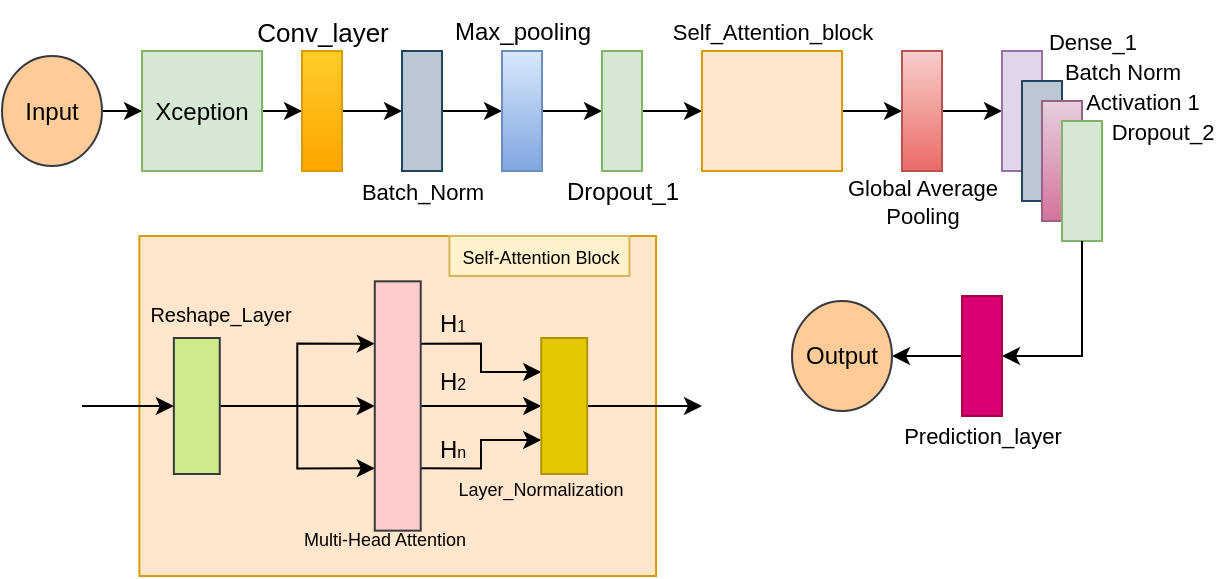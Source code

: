 <mxfile version="26.0.15">
  <diagram name="Página-1" id="OUvSx0ytf1Gtp88yKkC7">
    <mxGraphModel dx="875" dy="442" grid="1" gridSize="10" guides="1" tooltips="1" connect="1" arrows="1" fold="1" page="1" pageScale="1" pageWidth="827" pageHeight="1169" math="0" shadow="0">
      <root>
        <mxCell id="0" />
        <mxCell id="1" parent="0" />
        <mxCell id="hjMZUIRPKMjVyPimiMRc-18" value="" style="edgeStyle=orthogonalEdgeStyle;rounded=0;orthogonalLoop=1;jettySize=auto;html=1;" parent="1" source="hjMZUIRPKMjVyPimiMRc-2" target="hjMZUIRPKMjVyPimiMRc-3" edge="1">
          <mxGeometry relative="1" as="geometry" />
        </mxCell>
        <mxCell id="hjMZUIRPKMjVyPimiMRc-2" value="Input" style="ellipse;whiteSpace=wrap;html=1;fillColor=#ffcc99;strokeColor=#36393d;" parent="1" vertex="1">
          <mxGeometry x="120" y="110" width="50" height="55" as="geometry" />
        </mxCell>
        <mxCell id="hjMZUIRPKMjVyPimiMRc-21" style="edgeStyle=orthogonalEdgeStyle;rounded=0;orthogonalLoop=1;jettySize=auto;html=1;entryX=0;entryY=0.5;entryDx=0;entryDy=0;" parent="1" source="hjMZUIRPKMjVyPimiMRc-3" target="hjMZUIRPKMjVyPimiMRc-5" edge="1">
          <mxGeometry relative="1" as="geometry" />
        </mxCell>
        <mxCell id="hjMZUIRPKMjVyPimiMRc-3" value="Xception" style="rounded=0;whiteSpace=wrap;html=1;fillColor=#d5e8d4;strokeColor=#82b366;" parent="1" vertex="1">
          <mxGeometry x="190" y="107.5" width="60" height="60" as="geometry" />
        </mxCell>
        <mxCell id="hjMZUIRPKMjVyPimiMRc-22" style="edgeStyle=orthogonalEdgeStyle;rounded=0;orthogonalLoop=1;jettySize=auto;html=1;entryX=0;entryY=0.5;entryDx=0;entryDy=0;" parent="1" source="hjMZUIRPKMjVyPimiMRc-5" target="hjMZUIRPKMjVyPimiMRc-6" edge="1">
          <mxGeometry relative="1" as="geometry" />
        </mxCell>
        <mxCell id="hjMZUIRPKMjVyPimiMRc-23" style="edgeStyle=orthogonalEdgeStyle;rounded=0;orthogonalLoop=1;jettySize=auto;html=1;entryX=0;entryY=0.5;entryDx=0;entryDy=0;" parent="1" source="hjMZUIRPKMjVyPimiMRc-6" target="hjMZUIRPKMjVyPimiMRc-7" edge="1">
          <mxGeometry relative="1" as="geometry" />
        </mxCell>
        <mxCell id="hjMZUIRPKMjVyPimiMRc-24" style="edgeStyle=orthogonalEdgeStyle;rounded=0;orthogonalLoop=1;jettySize=auto;html=1;entryX=0;entryY=0.5;entryDx=0;entryDy=0;" parent="1" source="hjMZUIRPKMjVyPimiMRc-7" target="hjMZUIRPKMjVyPimiMRc-8" edge="1">
          <mxGeometry relative="1" as="geometry" />
        </mxCell>
        <mxCell id="hjMZUIRPKMjVyPimiMRc-25" style="edgeStyle=orthogonalEdgeStyle;rounded=0;orthogonalLoop=1;jettySize=auto;html=1;entryX=0;entryY=0.5;entryDx=0;entryDy=0;" parent="1" source="hjMZUIRPKMjVyPimiMRc-8" target="hjMZUIRPKMjVyPimiMRc-10" edge="1">
          <mxGeometry relative="1" as="geometry" />
        </mxCell>
        <mxCell id="hjMZUIRPKMjVyPimiMRc-27" style="edgeStyle=orthogonalEdgeStyle;rounded=0;orthogonalLoop=1;jettySize=auto;html=1;entryX=0;entryY=0.5;entryDx=0;entryDy=0;" parent="1" source="hjMZUIRPKMjVyPimiMRc-10" target="hjMZUIRPKMjVyPimiMRc-11" edge="1">
          <mxGeometry relative="1" as="geometry" />
        </mxCell>
        <mxCell id="hjMZUIRPKMjVyPimiMRc-28" style="edgeStyle=orthogonalEdgeStyle;rounded=0;orthogonalLoop=1;jettySize=auto;html=1;entryX=0;entryY=0.5;entryDx=0;entryDy=0;" parent="1" source="hjMZUIRPKMjVyPimiMRc-11" target="hjMZUIRPKMjVyPimiMRc-12" edge="1">
          <mxGeometry relative="1" as="geometry" />
        </mxCell>
        <mxCell id="hjMZUIRPKMjVyPimiMRc-32" value="" style="group;fillColor=default;" parent="1" vertex="1" connectable="0">
          <mxGeometry x="160" y="200" width="310" height="170" as="geometry" />
        </mxCell>
        <mxCell id="hjMZUIRPKMjVyPimiMRc-33" style="edgeStyle=orthogonalEdgeStyle;rounded=0;orthogonalLoop=1;jettySize=auto;html=1;exitX=0;exitY=0.5;exitDx=0;exitDy=0;entryX=0;entryY=0.5;entryDx=0;entryDy=0;" parent="hjMZUIRPKMjVyPimiMRc-32" source="hjMZUIRPKMjVyPimiMRc-34" target="hjMZUIRPKMjVyPimiMRc-38" edge="1">
          <mxGeometry relative="1" as="geometry" />
        </mxCell>
        <mxCell id="hjMZUIRPKMjVyPimiMRc-34" value="" style="rounded=0;whiteSpace=wrap;html=1;fillColor=#ffe6cc;strokeColor=#d79b00;" parent="hjMZUIRPKMjVyPimiMRc-32" vertex="1">
          <mxGeometry x="28.704" width="258.333" height="170" as="geometry" />
        </mxCell>
        <mxCell id="hjMZUIRPKMjVyPimiMRc-35" style="edgeStyle=orthogonalEdgeStyle;rounded=0;orthogonalLoop=1;jettySize=auto;html=1;entryX=0;entryY=0.5;entryDx=0;entryDy=0;" parent="hjMZUIRPKMjVyPimiMRc-32" source="hjMZUIRPKMjVyPimiMRc-38" target="hjMZUIRPKMjVyPimiMRc-42" edge="1">
          <mxGeometry relative="1" as="geometry" />
        </mxCell>
        <mxCell id="hjMZUIRPKMjVyPimiMRc-36" style="edgeStyle=orthogonalEdgeStyle;rounded=0;orthogonalLoop=1;jettySize=auto;html=1;entryX=0;entryY=0.25;entryDx=0;entryDy=0;" parent="hjMZUIRPKMjVyPimiMRc-32" source="hjMZUIRPKMjVyPimiMRc-38" target="hjMZUIRPKMjVyPimiMRc-42" edge="1">
          <mxGeometry relative="1" as="geometry" />
        </mxCell>
        <mxCell id="hjMZUIRPKMjVyPimiMRc-37" style="edgeStyle=orthogonalEdgeStyle;rounded=0;orthogonalLoop=1;jettySize=auto;html=1;entryX=0;entryY=0.75;entryDx=0;entryDy=0;" parent="hjMZUIRPKMjVyPimiMRc-32" source="hjMZUIRPKMjVyPimiMRc-38" target="hjMZUIRPKMjVyPimiMRc-42" edge="1">
          <mxGeometry relative="1" as="geometry" />
        </mxCell>
        <mxCell id="hjMZUIRPKMjVyPimiMRc-38" value="" style="rounded=0;whiteSpace=wrap;html=1;fillColor=#cdeb8b;strokeColor=#36393d;" parent="hjMZUIRPKMjVyPimiMRc-32" vertex="1">
          <mxGeometry x="45.926" y="51" width="22.963" height="68" as="geometry" />
        </mxCell>
        <mxCell id="hjMZUIRPKMjVyPimiMRc-39" style="edgeStyle=orthogonalEdgeStyle;rounded=0;orthogonalLoop=1;jettySize=auto;html=1;entryX=0;entryY=0.5;entryDx=0;entryDy=0;" parent="hjMZUIRPKMjVyPimiMRc-32" source="hjMZUIRPKMjVyPimiMRc-42" target="hjMZUIRPKMjVyPimiMRc-44" edge="1">
          <mxGeometry relative="1" as="geometry" />
        </mxCell>
        <mxCell id="hjMZUIRPKMjVyPimiMRc-40" style="edgeStyle=orthogonalEdgeStyle;rounded=0;orthogonalLoop=1;jettySize=auto;html=1;exitX=1;exitY=0.25;exitDx=0;exitDy=0;entryX=0;entryY=0.25;entryDx=0;entryDy=0;" parent="hjMZUIRPKMjVyPimiMRc-32" source="hjMZUIRPKMjVyPimiMRc-42" target="hjMZUIRPKMjVyPimiMRc-44" edge="1">
          <mxGeometry relative="1" as="geometry" />
        </mxCell>
        <mxCell id="hjMZUIRPKMjVyPimiMRc-41" style="edgeStyle=orthogonalEdgeStyle;rounded=0;orthogonalLoop=1;jettySize=auto;html=1;exitX=1;exitY=0.75;exitDx=0;exitDy=0;entryX=0;entryY=0.75;entryDx=0;entryDy=0;" parent="hjMZUIRPKMjVyPimiMRc-32" source="hjMZUIRPKMjVyPimiMRc-42" target="hjMZUIRPKMjVyPimiMRc-44" edge="1">
          <mxGeometry relative="1" as="geometry" />
        </mxCell>
        <mxCell id="hjMZUIRPKMjVyPimiMRc-42" value="" style="rounded=0;whiteSpace=wrap;html=1;fillColor=#ffcccc;strokeColor=#36393d;" parent="hjMZUIRPKMjVyPimiMRc-32" vertex="1">
          <mxGeometry x="146.389" y="22.667" width="22.963" height="124.667" as="geometry" />
        </mxCell>
        <mxCell id="hjMZUIRPKMjVyPimiMRc-43" style="edgeStyle=orthogonalEdgeStyle;rounded=0;orthogonalLoop=1;jettySize=auto;html=1;" parent="hjMZUIRPKMjVyPimiMRc-32" source="hjMZUIRPKMjVyPimiMRc-44" edge="1">
          <mxGeometry relative="1" as="geometry">
            <mxPoint x="310" y="85" as="targetPoint" />
          </mxGeometry>
        </mxCell>
        <mxCell id="hjMZUIRPKMjVyPimiMRc-44" value="" style="rounded=0;whiteSpace=wrap;html=1;fillColor=#e3c800;strokeColor=#B09500;fontColor=#000000;" parent="hjMZUIRPKMjVyPimiMRc-32" vertex="1">
          <mxGeometry x="229.63" y="51" width="22.963" height="68" as="geometry" />
        </mxCell>
        <mxCell id="hjMZUIRPKMjVyPimiMRc-45" value="&lt;font style=&quot;font-size: 9px;&quot;&gt;Layer_Normalization&lt;/font&gt;" style="text;html=1;align=center;verticalAlign=middle;resizable=0;points=[];autosize=1;strokeColor=none;fillColor=none;fontSize=7;spacing=-4;spacingRight=0;" parent="hjMZUIRPKMjVyPimiMRc-32" vertex="1">
          <mxGeometry x="183.704" y="121.833" width="90" height="10" as="geometry" />
        </mxCell>
        <mxCell id="hjMZUIRPKMjVyPimiMRc-46" value="&lt;font style=&quot;font-size: 10px;&quot;&gt;Reshape_Layer&lt;/font&gt;" style="text;html=1;align=center;verticalAlign=middle;resizable=0;points=[];autosize=1;strokeColor=none;fillColor=none;fontSize=7;spacing=-4;spacingRight=0;" parent="hjMZUIRPKMjVyPimiMRc-32" vertex="1">
          <mxGeometry x="28.704" y="34" width="80" height="10" as="geometry" />
        </mxCell>
        <mxCell id="hjMZUIRPKMjVyPimiMRc-47" value="&lt;font style=&quot;font-size: 9px;&quot;&gt;Multi-Head Attention &lt;/font&gt;" style="text;html=1;align=center;verticalAlign=middle;resizable=0;points=[];autosize=1;strokeColor=none;fillColor=none;fontSize=7;spacing=-4;spacingRight=0;" parent="hjMZUIRPKMjVyPimiMRc-32" vertex="1">
          <mxGeometry x="106.204" y="147.333" width="90" height="10" as="geometry" />
        </mxCell>
        <mxCell id="hjMZUIRPKMjVyPimiMRc-48" style="edgeStyle=orthogonalEdgeStyle;rounded=0;orthogonalLoop=1;jettySize=auto;html=1;entryX=0;entryY=0.5;entryDx=0;entryDy=0;" parent="hjMZUIRPKMjVyPimiMRc-32" target="hjMZUIRPKMjVyPimiMRc-38" edge="1">
          <mxGeometry relative="1" as="geometry">
            <mxPoint y="85" as="sourcePoint" />
            <Array as="points">
              <mxPoint x="24.111" y="85" />
              <mxPoint x="24.111" y="85" />
            </Array>
          </mxGeometry>
        </mxCell>
        <mxCell id="hjMZUIRPKMjVyPimiMRc-49" value="&lt;font&gt;Self-Attention Block&lt;/font&gt;" style="text;html=1;align=center;verticalAlign=middle;resizable=0;points=[];autosize=1;strokeColor=#d6b656;fillColor=#fff2cc;fontSize=9;spacing=-2;spacingTop=2;" parent="hjMZUIRPKMjVyPimiMRc-32" vertex="1">
          <mxGeometry x="183.704" width="90" height="20" as="geometry" />
        </mxCell>
        <mxCell id="hjMZUIRPKMjVyPimiMRc-50" value="H&lt;font style=&quot;font-size: 8px;&quot;&gt;1&lt;/font&gt;" style="text;html=1;align=center;verticalAlign=middle;resizable=0;points=[];autosize=1;strokeColor=none;fillColor=none;spacing=-2;spacingTop=-2;spacingRight=0;spacingBottom=-1;spacingLeft=-1;" parent="hjMZUIRPKMjVyPimiMRc-32" vertex="1">
          <mxGeometry x="175.093" y="39.667" width="20" height="10" as="geometry" />
        </mxCell>
        <mxCell id="hjMZUIRPKMjVyPimiMRc-51" value="H&lt;span style=&quot;font-size: 8px;&quot;&gt;2&lt;/span&gt;" style="text;html=1;align=center;verticalAlign=middle;resizable=0;points=[];autosize=1;strokeColor=none;fillColor=none;spacing=-2;spacingTop=-2;spacingRight=0;spacingBottom=-1;spacingLeft=-1;" parent="hjMZUIRPKMjVyPimiMRc-32" vertex="1">
          <mxGeometry x="175.093" y="68" width="20" height="10" as="geometry" />
        </mxCell>
        <mxCell id="hjMZUIRPKMjVyPimiMRc-52" value="H&lt;span style=&quot;font-size: 8px;&quot;&gt;n&lt;/span&gt;" style="text;html=1;align=center;verticalAlign=middle;resizable=0;points=[];autosize=1;strokeColor=none;fillColor=none;spacing=-2;spacingTop=-2;spacingRight=0;spacingBottom=-1;spacingLeft=-1;" parent="hjMZUIRPKMjVyPimiMRc-32" vertex="1">
          <mxGeometry x="175.093" y="102" width="20" height="10" as="geometry" />
        </mxCell>
        <mxCell id="hjMZUIRPKMjVyPimiMRc-78" value="" style="group;pointerEvents=0;align=center;verticalAlign=top;fontFamily=Helvetica;fontSize=12;fontColor=default;fillColor=none;gradientColor=none;" parent="1" vertex="1" connectable="0">
          <mxGeometry x="245" y="87.5" width="80" height="80" as="geometry" />
        </mxCell>
        <mxCell id="hjMZUIRPKMjVyPimiMRc-5" value="" style="rounded=0;whiteSpace=wrap;html=1;pointerEvents=0;align=center;verticalAlign=top;fontFamily=Helvetica;fontSize=12;fillColor=#ffcd28;gradientColor=#ffa500;strokeColor=#d79b00;" parent="hjMZUIRPKMjVyPimiMRc-78" vertex="1">
          <mxGeometry x="25" y="20" width="20" height="60" as="geometry" />
        </mxCell>
        <mxCell id="hjMZUIRPKMjVyPimiMRc-55" value="&lt;font&gt;Conv_layer&lt;/font&gt;" style="text;html=1;align=center;verticalAlign=middle;resizable=0;points=[];autosize=1;strokeColor=none;fillColor=none;fontSize=13;spacing=0;fontFamily=Helvetica;fontColor=default;" parent="hjMZUIRPKMjVyPimiMRc-78" vertex="1">
          <mxGeometry x="-10" y="-5" width="90" height="30" as="geometry" />
        </mxCell>
        <mxCell id="hjMZUIRPKMjVyPimiMRc-80" value="" style="group;strokeWidth=3;" parent="1" vertex="1" connectable="0">
          <mxGeometry x="290" y="107.5" width="80" height="80" as="geometry" />
        </mxCell>
        <mxCell id="hjMZUIRPKMjVyPimiMRc-6" value="" style="rounded=0;whiteSpace=wrap;html=1;fillColor=#bac8d3;strokeColor=#23445d;" parent="hjMZUIRPKMjVyPimiMRc-80" vertex="1">
          <mxGeometry x="30" width="20" height="60" as="geometry" />
        </mxCell>
        <mxCell id="hjMZUIRPKMjVyPimiMRc-56" value="&lt;font&gt;Batch_Norm&lt;/font&gt;" style="text;html=1;align=center;verticalAlign=middle;resizable=0;points=[];autosize=1;strokeColor=none;fillColor=none;fontSize=11;spacing=0;strokeWidth=3;" parent="hjMZUIRPKMjVyPimiMRc-80" vertex="1">
          <mxGeometry y="60" width="80" height="20" as="geometry" />
        </mxCell>
        <mxCell id="hjMZUIRPKMjVyPimiMRc-81" value="" style="group" parent="1" vertex="1" connectable="0">
          <mxGeometry x="340" y="87.5" width="85" height="80" as="geometry" />
        </mxCell>
        <mxCell id="hjMZUIRPKMjVyPimiMRc-7" value="" style="rounded=0;whiteSpace=wrap;html=1;fillColor=#dae8fc;gradientColor=#7ea6e0;strokeColor=#6c8ebf;" parent="hjMZUIRPKMjVyPimiMRc-81" vertex="1">
          <mxGeometry x="30" y="20" width="20" height="60" as="geometry" />
        </mxCell>
        <mxCell id="hjMZUIRPKMjVyPimiMRc-60" value="&lt;font&gt;Max_pooling&lt;/font&gt;" style="text;html=1;align=center;verticalAlign=middle;resizable=0;points=[];autosize=1;strokeColor=none;fillColor=none;fontSize=12;spacing=0;" parent="hjMZUIRPKMjVyPimiMRc-81" vertex="1">
          <mxGeometry x="-5" width="90" height="20" as="geometry" />
        </mxCell>
        <mxCell id="hjMZUIRPKMjVyPimiMRc-82" value="" style="group" parent="1" vertex="1" connectable="0">
          <mxGeometry x="395" y="107.5" width="75" height="80" as="geometry" />
        </mxCell>
        <mxCell id="hjMZUIRPKMjVyPimiMRc-8" value="" style="rounded=0;whiteSpace=wrap;html=1;fillColor=#d5e8d4;strokeColor=#82b366;" parent="hjMZUIRPKMjVyPimiMRc-82" vertex="1">
          <mxGeometry x="25" width="20" height="60" as="geometry" />
        </mxCell>
        <mxCell id="hjMZUIRPKMjVyPimiMRc-64" value="&lt;font&gt;Dropout_1&lt;/font&gt;" style="text;html=1;align=center;verticalAlign=middle;resizable=0;points=[];autosize=1;strokeColor=none;fillColor=none;fontSize=12;spacing=0;" parent="hjMZUIRPKMjVyPimiMRc-82" vertex="1">
          <mxGeometry x="-5" y="60" width="80" height="20" as="geometry" />
        </mxCell>
        <mxCell id="hjMZUIRPKMjVyPimiMRc-83" value="" style="group" parent="1" vertex="1" connectable="0">
          <mxGeometry x="450" y="87.5" width="120" height="80" as="geometry" />
        </mxCell>
        <mxCell id="hjMZUIRPKMjVyPimiMRc-10" value="" style="rounded=0;whiteSpace=wrap;html=1;pointerEvents=0;align=center;verticalAlign=top;fontFamily=Helvetica;fontSize=12;fontColor=default;fillColor=light-dark(#ffe6cc, #ededed);gradientColor=none;strokeColor=light-dark(#d79b00, #ededed);" parent="hjMZUIRPKMjVyPimiMRc-83" vertex="1">
          <mxGeometry x="20" y="20" width="70" height="60" as="geometry" />
        </mxCell>
        <mxCell id="hjMZUIRPKMjVyPimiMRc-65" value="&lt;font&gt;Self_Attention_block&lt;/font&gt;" style="text;html=1;align=center;verticalAlign=middle;resizable=0;points=[];autosize=1;strokeColor=none;fillColor=none;fontSize=11;spacing=0;" parent="hjMZUIRPKMjVyPimiMRc-83" vertex="1">
          <mxGeometry x="-5" width="120" height="20" as="geometry" />
        </mxCell>
        <mxCell id="hjMZUIRPKMjVyPimiMRc-84" value="" style="group" parent="1" vertex="1" connectable="0">
          <mxGeometry x="535" y="107.5" width="90" height="95" as="geometry" />
        </mxCell>
        <mxCell id="hjMZUIRPKMjVyPimiMRc-11" value="" style="rounded=0;whiteSpace=wrap;html=1;fillColor=#f8cecc;strokeColor=#b85450;gradientColor=#ea6b66;" parent="hjMZUIRPKMjVyPimiMRc-84" vertex="1">
          <mxGeometry x="35" width="20" height="60" as="geometry" />
        </mxCell>
        <mxCell id="hjMZUIRPKMjVyPimiMRc-66" value="&lt;font&gt;Global Average&lt;/font&gt;&lt;div&gt;&lt;font&gt;Pooling&lt;/font&gt;&lt;/div&gt;" style="text;html=1;align=center;verticalAlign=middle;resizable=0;points=[];autosize=1;strokeColor=none;fillColor=none;fontSize=11;spacing=0;" parent="hjMZUIRPKMjVyPimiMRc-84" vertex="1">
          <mxGeometry y="55" width="90" height="40" as="geometry" />
        </mxCell>
        <mxCell id="hjMZUIRPKMjVyPimiMRc-85" value="" style="group" parent="1" vertex="1" connectable="0">
          <mxGeometry x="620" y="107.5" width="110" height="95" as="geometry" />
        </mxCell>
        <mxCell id="hjMZUIRPKMjVyPimiMRc-12" value="" style="rounded=0;whiteSpace=wrap;html=1;fillColor=#e1d5e7;strokeColor=#9673a6;" parent="hjMZUIRPKMjVyPimiMRc-85" vertex="1">
          <mxGeometry width="20" height="60" as="geometry" />
        </mxCell>
        <mxCell id="hjMZUIRPKMjVyPimiMRc-15" value="" style="rounded=0;whiteSpace=wrap;html=1;fillColor=#bac8d3;strokeColor=#23445d;" parent="hjMZUIRPKMjVyPimiMRc-85" vertex="1">
          <mxGeometry x="10" y="15" width="20" height="60" as="geometry" />
        </mxCell>
        <mxCell id="hjMZUIRPKMjVyPimiMRc-14" value="" style="rounded=0;whiteSpace=wrap;html=1;fillColor=#e6d0de;gradientColor=#d5739d;strokeColor=#996185;" parent="hjMZUIRPKMjVyPimiMRc-85" vertex="1">
          <mxGeometry x="20" y="25" width="20" height="60" as="geometry" />
        </mxCell>
        <mxCell id="hjMZUIRPKMjVyPimiMRc-13" value="" style="rounded=0;whiteSpace=wrap;html=1;fillColor=#d5e8d4;strokeColor=#82b366;" parent="hjMZUIRPKMjVyPimiMRc-85" vertex="1">
          <mxGeometry x="30" y="35" width="20" height="60" as="geometry" />
        </mxCell>
        <mxCell id="hjMZUIRPKMjVyPimiMRc-71" value="&lt;font&gt;Batch Norm&lt;/font&gt;" style="text;html=1;align=center;verticalAlign=middle;resizable=0;points=[];autosize=1;strokeColor=none;fillColor=none;fontSize=11;spacing=-4;spacingRight=0;" parent="hjMZUIRPKMjVyPimiMRc-85" vertex="1">
          <mxGeometry x="25" y="5" width="70" height="10" as="geometry" />
        </mxCell>
        <mxCell id="hjMZUIRPKMjVyPimiMRc-72" value="&lt;font&gt;Activation 1&lt;/font&gt;" style="text;html=1;align=center;verticalAlign=middle;resizable=0;points=[];autosize=1;strokeColor=none;fillColor=none;fontSize=11;spacing=-4;spacingRight=0;" parent="hjMZUIRPKMjVyPimiMRc-85" vertex="1">
          <mxGeometry x="35" y="20" width="70" height="10" as="geometry" />
        </mxCell>
        <mxCell id="hjMZUIRPKMjVyPimiMRc-73" value="&lt;font&gt;Dropout_2&lt;/font&gt;" style="text;html=1;align=center;verticalAlign=middle;resizable=0;points=[];autosize=1;strokeColor=none;fillColor=none;fontSize=11;spacing=-4;spacingRight=0;" parent="hjMZUIRPKMjVyPimiMRc-85" vertex="1">
          <mxGeometry x="50" y="35" width="60" height="10" as="geometry" />
        </mxCell>
        <mxCell id="hfb3GIcC4ZfJHy1KF3hx-4" style="edgeStyle=orthogonalEdgeStyle;rounded=0;orthogonalLoop=1;jettySize=auto;html=1;entryX=1;entryY=0.5;entryDx=0;entryDy=0;" edge="1" parent="1" source="hjMZUIRPKMjVyPimiMRc-16" target="hjMZUIRPKMjVyPimiMRc-17">
          <mxGeometry relative="1" as="geometry" />
        </mxCell>
        <mxCell id="hjMZUIRPKMjVyPimiMRc-16" value="" style="rounded=0;whiteSpace=wrap;html=1;fillColor=#d80073;fontColor=#ffffff;strokeColor=#A50040;container=0;" parent="1" vertex="1">
          <mxGeometry x="600" y="230" width="20" height="60" as="geometry" />
        </mxCell>
        <mxCell id="hjMZUIRPKMjVyPimiMRc-68" value="&lt;span&gt;Prediction_layer&lt;/span&gt;" style="text;html=1;align=center;verticalAlign=middle;resizable=0;points=[];autosize=1;strokeColor=none;fillColor=none;fontSize=11;spacing=0;container=0;" parent="1" vertex="1">
          <mxGeometry x="560" y="290" width="100" height="20" as="geometry" />
        </mxCell>
        <mxCell id="hjMZUIRPKMjVyPimiMRc-17" value="Output" style="ellipse;whiteSpace=wrap;html=1;fillColor=#ffcc99;strokeColor=#36393d;container=0;" parent="1" vertex="1">
          <mxGeometry x="515" y="232.5" width="50" height="55" as="geometry" />
        </mxCell>
        <mxCell id="hfb3GIcC4ZfJHy1KF3hx-3" style="edgeStyle=orthogonalEdgeStyle;rounded=0;orthogonalLoop=1;jettySize=auto;html=1;entryX=1;entryY=0.5;entryDx=0;entryDy=0;" edge="1" parent="1" source="hjMZUIRPKMjVyPimiMRc-13" target="hjMZUIRPKMjVyPimiMRc-16">
          <mxGeometry relative="1" as="geometry">
            <Array as="points">
              <mxPoint x="660" y="260" />
            </Array>
          </mxGeometry>
        </mxCell>
        <mxCell id="hjMZUIRPKMjVyPimiMRc-70" value="&lt;font&gt;Dense_1&lt;/font&gt;" style="text;html=1;align=center;verticalAlign=middle;resizable=0;points=[];autosize=1;strokeColor=none;fillColor=none;fontSize=11;spacing=-4;spacingRight=0;" parent="1" vertex="1">
          <mxGeometry x="640" y="97.5" width="50" height="10" as="geometry" />
        </mxCell>
      </root>
    </mxGraphModel>
  </diagram>
</mxfile>
